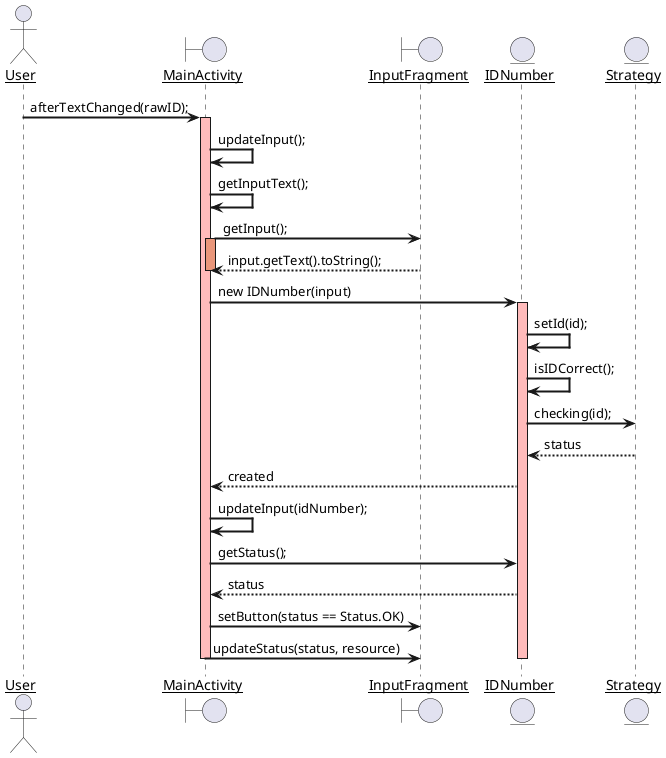 @startuml
skinparam sequenceArrowThickness 2
skinparam sequenceParticipant underline

actor User
boundary MainActivity
boundary InputFragment
entity IDNumber
entity Strategy


User -> MainActivity: afterTextChanged(rawID);
activate MainActivity #FFBBBB

MainActivity -> MainActivity: updateInput();
MainActivity -> MainActivity: getInputText();

MainActivity -> InputFragment: getInput();

activate MainActivity #DarkSalmon
MainActivity <-- InputFragment: input.getText().toString();
deactivate MainActivity

MainActivity -> IDNumber: new IDNumber(input)
activate IDNumber #FFBBBB
IDNumber -> IDNumber: setId(id);
IDNumber -> IDNumber: isIDCorrect();
IDNumber -> Strategy: checking(id);
IDNumber <-- Strategy: status
MainActivity <-- IDNumber: created

MainActivity -> MainActivity: updateInput(idNumber);
MainActivity -> IDNumber: getStatus();
MainActivity <-- IDNumber: status
MainActivity -> InputFragment: setButton(status == Status.OK)
MainActivity -> InputFragment: updateStatus(status, resource)

deactivate IDNumber
deactivate MainActivity

@enduml